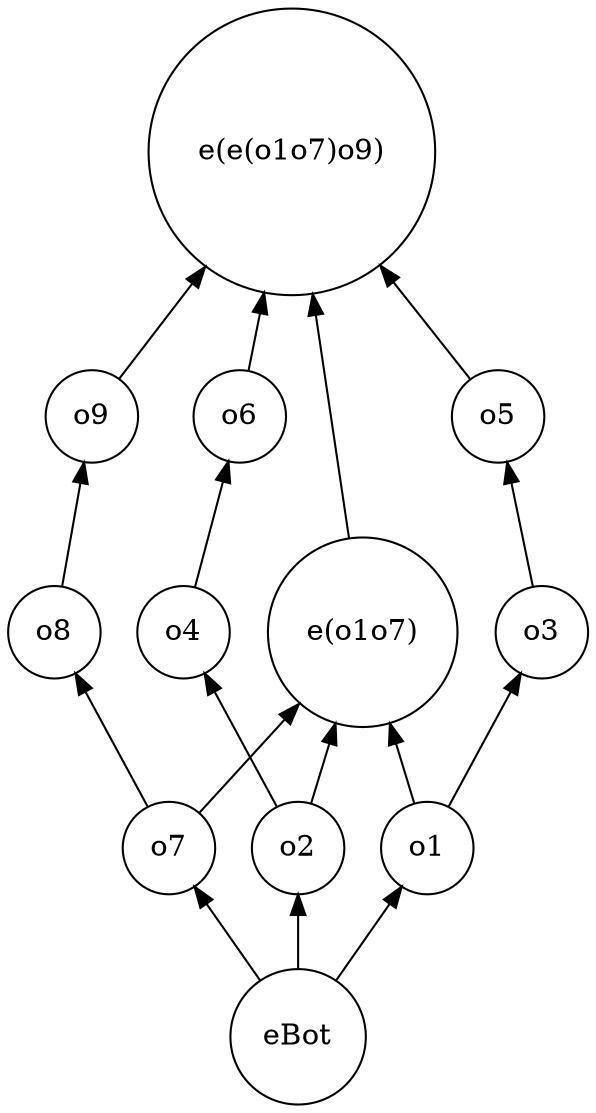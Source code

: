 strict digraph cla_v2 {
	rankdir=BT
	o4 [shape=circle]
	"e(e(o1o7)o9)" [shape=circle]
	o9 [shape=circle]
	o6 [shape=circle]
	o1 [shape=circle]
	eBot [shape=circle]
	o8 [shape=circle]
	o7 [shape=circle]
	"e(o1o7)" [shape=circle]
	o5 [shape=circle]
	o2 [shape=circle]
	o3 [shape=circle]
	o2 -> o4
	o5 -> "e(e(o1o7)o9)"
	o9 -> "e(e(o1o7)o9)"
	o6 -> "e(e(o1o7)o9)"
	"e(o1o7)" -> "e(e(o1o7)o9)"
	o8 -> o9
	o4 -> o6
	eBot -> o1
	o7 -> o8
	eBot -> o7
	o2 -> "e(o1o7)"
	o7 -> "e(o1o7)"
	o1 -> "e(o1o7)"
	o3 -> o5
	eBot -> o2
	o1 -> o3
}
